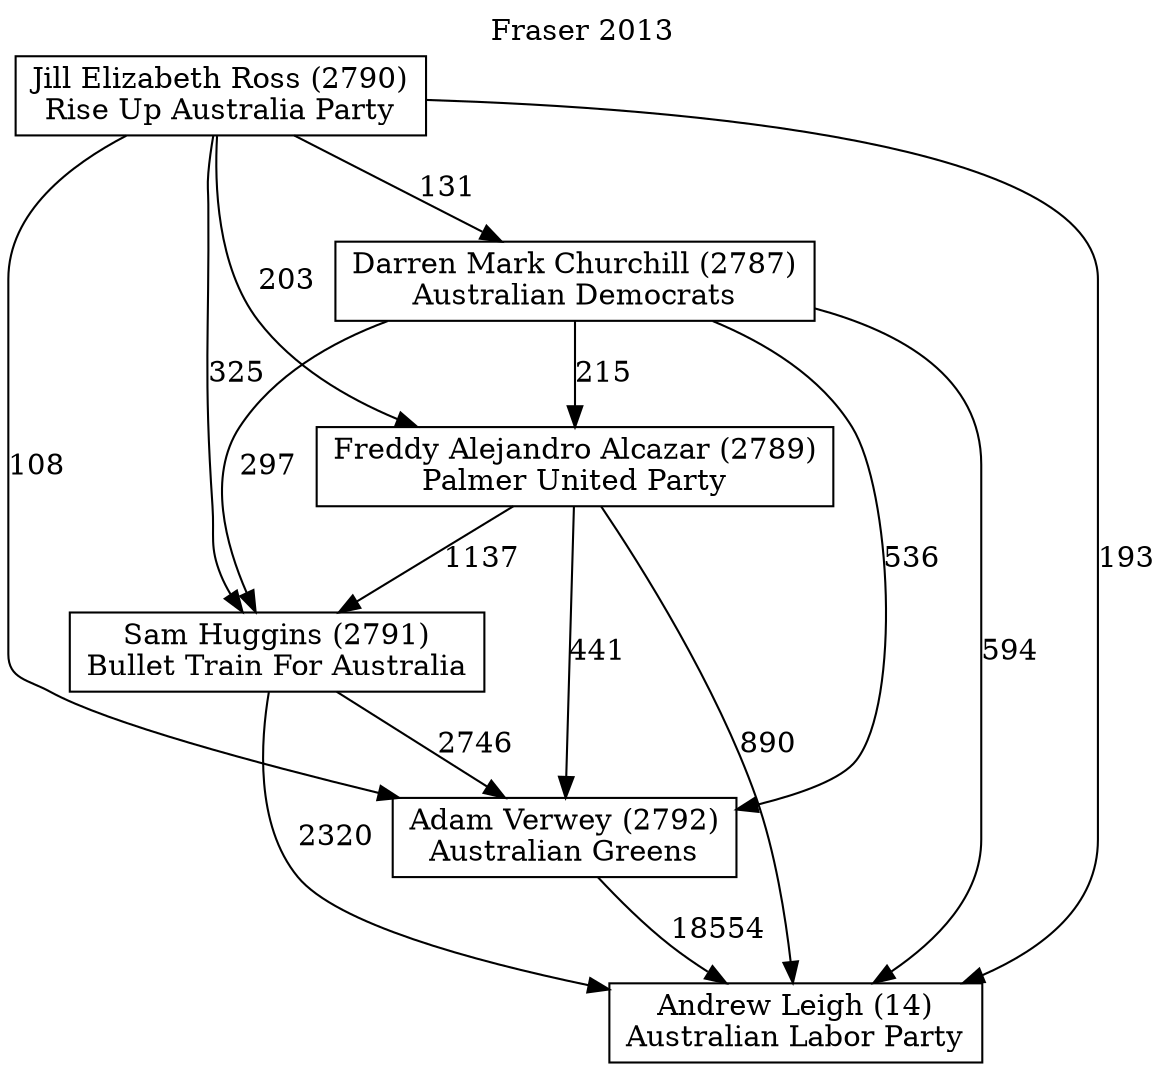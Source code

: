 // House preference flow
digraph "Andrew Leigh (14)_Fraser_2013" {
	graph [label="Fraser 2013" labelloc=t mclimit=10]
	node [shape=box]
	"Adam Verwey (2792)" [label="Adam Verwey (2792)
Australian Greens"]
	"Andrew Leigh (14)" [label="Andrew Leigh (14)
Australian Labor Party"]
	"Darren Mark Churchill (2787)" [label="Darren Mark Churchill (2787)
Australian Democrats"]
	"Freddy Alejandro Alcazar (2789)" [label="Freddy Alejandro Alcazar (2789)
Palmer United Party"]
	"Jill Elizabeth Ross (2790)" [label="Jill Elizabeth Ross (2790)
Rise Up Australia Party"]
	"Sam Huggins (2791)" [label="Sam Huggins (2791)
Bullet Train For Australia"]
	"Adam Verwey (2792)" -> "Andrew Leigh (14)" [label=18554]
	"Darren Mark Churchill (2787)" -> "Adam Verwey (2792)" [label=536]
	"Darren Mark Churchill (2787)" -> "Andrew Leigh (14)" [label=594]
	"Darren Mark Churchill (2787)" -> "Freddy Alejandro Alcazar (2789)" [label=215]
	"Darren Mark Churchill (2787)" -> "Sam Huggins (2791)" [label=297]
	"Freddy Alejandro Alcazar (2789)" -> "Adam Verwey (2792)" [label=441]
	"Freddy Alejandro Alcazar (2789)" -> "Andrew Leigh (14)" [label=890]
	"Freddy Alejandro Alcazar (2789)" -> "Sam Huggins (2791)" [label=1137]
	"Jill Elizabeth Ross (2790)" -> "Adam Verwey (2792)" [label=108]
	"Jill Elizabeth Ross (2790)" -> "Andrew Leigh (14)" [label=193]
	"Jill Elizabeth Ross (2790)" -> "Darren Mark Churchill (2787)" [label=131]
	"Jill Elizabeth Ross (2790)" -> "Freddy Alejandro Alcazar (2789)" [label=203]
	"Jill Elizabeth Ross (2790)" -> "Sam Huggins (2791)" [label=325]
	"Sam Huggins (2791)" -> "Adam Verwey (2792)" [label=2746]
	"Sam Huggins (2791)" -> "Andrew Leigh (14)" [label=2320]
}
